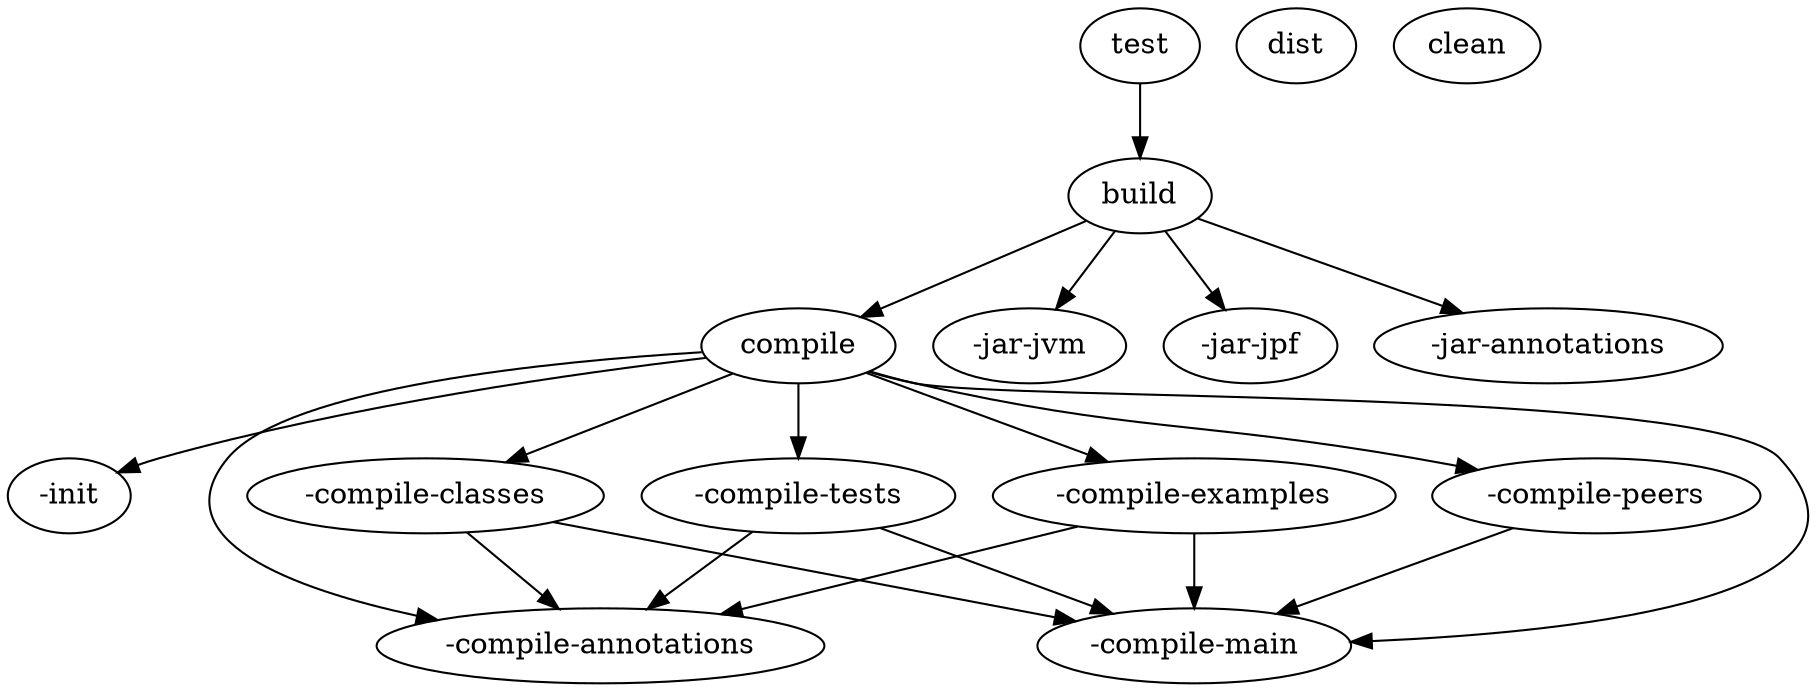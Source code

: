 digraph G {
"-init" -> {};
"compile" -> {"-init" "-compile-annotations" "-compile-main" "-compile-peers" "-compile-classes" "-compile-tests" "-compile-examples"};
"-compile-annotations" -> {};
"-compile-main" -> {};
"-compile-peers" -> {"-compile-main"};
"-compile-classes" -> {"-compile-annotations" "-compile-main"};
"-compile-tests" -> {"-compile-annotations" "-compile-main"};
"-compile-examples" -> {"-compile-annotations" "-compile-main"};
"build" -> {"compile" "-jar-jvm" "-jar-jpf" "-jar-annotations"};
"-jar-jvm" -> {};
"-jar-jpf" -> {};
"-jar-annotations" -> {};
"dist" -> {};
"clean" -> {};
"test" -> {"build"};
}
